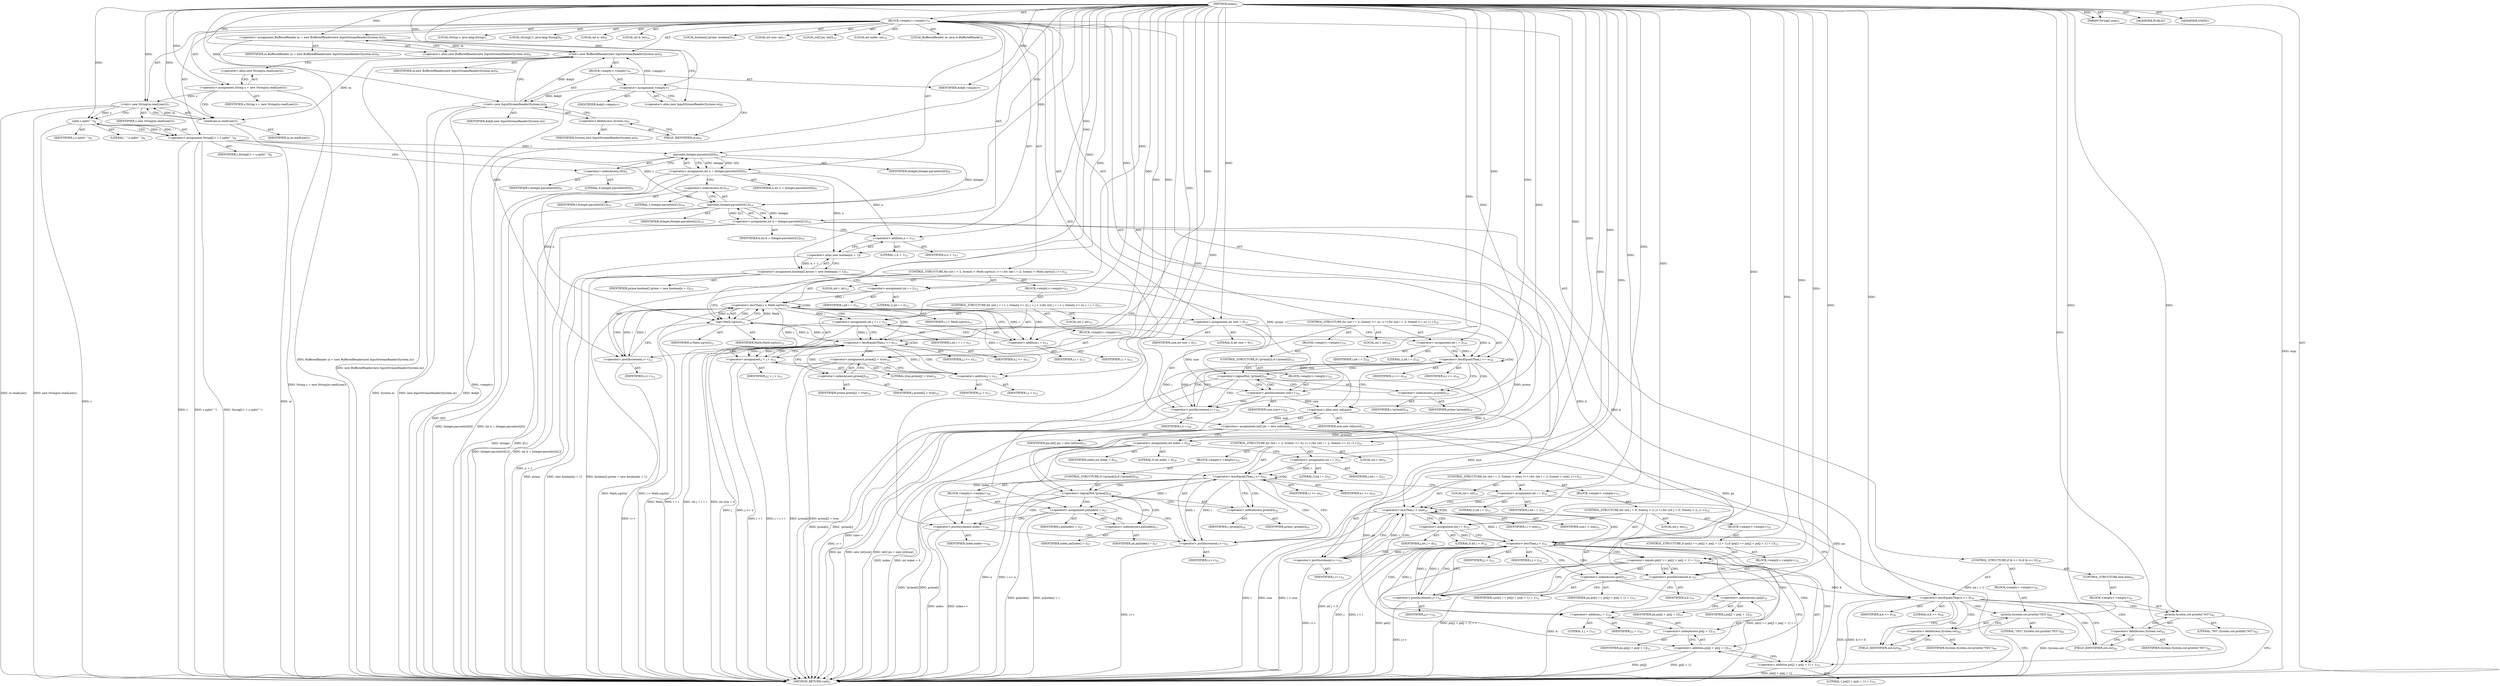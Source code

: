 digraph "main" {  
"21" [label = <(METHOD,main)<SUB>5</SUB>> ]
"22" [label = <(PARAM,String[] args)<SUB>5</SUB>> ]
"23" [label = <(BLOCK,&lt;empty&gt;,&lt;empty&gt;)<SUB>5</SUB>> ]
"4" [label = <(LOCAL,BufferedReader in: java.io.BufferedReader)<SUB>6</SUB>> ]
"24" [label = <(&lt;operator&gt;.assignment,BufferedReader in = new BufferedReader(new InputStreamReader(System.in)))<SUB>6</SUB>> ]
"25" [label = <(IDENTIFIER,in,BufferedReader in = new BufferedReader(new InputStreamReader(System.in)))<SUB>6</SUB>> ]
"26" [label = <(&lt;operator&gt;.alloc,new BufferedReader(new InputStreamReader(System.in)))<SUB>6</SUB>> ]
"27" [label = <(&lt;init&gt;,new BufferedReader(new InputStreamReader(System.in)))<SUB>6</SUB>> ]
"3" [label = <(IDENTIFIER,in,new BufferedReader(new InputStreamReader(System.in)))<SUB>6</SUB>> ]
"28" [label = <(BLOCK,&lt;empty&gt;,&lt;empty&gt;)<SUB>6</SUB>> ]
"29" [label = <(&lt;operator&gt;.assignment,&lt;empty&gt;)> ]
"30" [label = <(IDENTIFIER,$obj0,&lt;empty&gt;)> ]
"31" [label = <(&lt;operator&gt;.alloc,new InputStreamReader(System.in))<SUB>6</SUB>> ]
"32" [label = <(&lt;init&gt;,new InputStreamReader(System.in))<SUB>6</SUB>> ]
"33" [label = <(IDENTIFIER,$obj0,new InputStreamReader(System.in))> ]
"34" [label = <(&lt;operator&gt;.fieldAccess,System.in)<SUB>6</SUB>> ]
"35" [label = <(IDENTIFIER,System,new InputStreamReader(System.in))<SUB>6</SUB>> ]
"36" [label = <(FIELD_IDENTIFIER,in,in)<SUB>6</SUB>> ]
"37" [label = <(IDENTIFIER,$obj0,&lt;empty&gt;)> ]
"6" [label = <(LOCAL,String s: java.lang.String)<SUB>7</SUB>> ]
"38" [label = <(&lt;operator&gt;.assignment,String s = new String(in.readLine()))<SUB>7</SUB>> ]
"39" [label = <(IDENTIFIER,s,String s = new String(in.readLine()))<SUB>7</SUB>> ]
"40" [label = <(&lt;operator&gt;.alloc,new String(in.readLine()))<SUB>7</SUB>> ]
"41" [label = <(&lt;init&gt;,new String(in.readLine()))<SUB>7</SUB>> ]
"5" [label = <(IDENTIFIER,s,new String(in.readLine()))<SUB>7</SUB>> ]
"42" [label = <(readLine,in.readLine())<SUB>7</SUB>> ]
"43" [label = <(IDENTIFIER,in,in.readLine())<SUB>7</SUB>> ]
"44" [label = <(LOCAL,String[] t: java.lang.String[])<SUB>8</SUB>> ]
"45" [label = <(&lt;operator&gt;.assignment,String[] t = s.split(&quot; &quot;))<SUB>8</SUB>> ]
"46" [label = <(IDENTIFIER,t,String[] t = s.split(&quot; &quot;))<SUB>8</SUB>> ]
"47" [label = <(split,s.split(&quot; &quot;))<SUB>8</SUB>> ]
"48" [label = <(IDENTIFIER,s,s.split(&quot; &quot;))<SUB>8</SUB>> ]
"49" [label = <(LITERAL,&quot; &quot;,s.split(&quot; &quot;))<SUB>8</SUB>> ]
"50" [label = <(LOCAL,int n: int)<SUB>9</SUB>> ]
"51" [label = <(&lt;operator&gt;.assignment,int n = Integer.parseInt(t[0]))<SUB>9</SUB>> ]
"52" [label = <(IDENTIFIER,n,int n = Integer.parseInt(t[0]))<SUB>9</SUB>> ]
"53" [label = <(parseInt,Integer.parseInt(t[0]))<SUB>9</SUB>> ]
"54" [label = <(IDENTIFIER,Integer,Integer.parseInt(t[0]))<SUB>9</SUB>> ]
"55" [label = <(&lt;operator&gt;.indexAccess,t[0])<SUB>9</SUB>> ]
"56" [label = <(IDENTIFIER,t,Integer.parseInt(t[0]))<SUB>9</SUB>> ]
"57" [label = <(LITERAL,0,Integer.parseInt(t[0]))<SUB>9</SUB>> ]
"58" [label = <(LOCAL,int k: int)<SUB>10</SUB>> ]
"59" [label = <(&lt;operator&gt;.assignment,int k = Integer.parseInt(t[1]))<SUB>10</SUB>> ]
"60" [label = <(IDENTIFIER,k,int k = Integer.parseInt(t[1]))<SUB>10</SUB>> ]
"61" [label = <(parseInt,Integer.parseInt(t[1]))<SUB>10</SUB>> ]
"62" [label = <(IDENTIFIER,Integer,Integer.parseInt(t[1]))<SUB>10</SUB>> ]
"63" [label = <(&lt;operator&gt;.indexAccess,t[1])<SUB>10</SUB>> ]
"64" [label = <(IDENTIFIER,t,Integer.parseInt(t[1]))<SUB>10</SUB>> ]
"65" [label = <(LITERAL,1,Integer.parseInt(t[1]))<SUB>10</SUB>> ]
"66" [label = <(LOCAL,boolean[] prime: boolean[])<SUB>11</SUB>> ]
"67" [label = <(&lt;operator&gt;.assignment,boolean[] prime = new boolean[n + 1])<SUB>11</SUB>> ]
"68" [label = <(IDENTIFIER,prime,boolean[] prime = new boolean[n + 1])<SUB>11</SUB>> ]
"69" [label = <(&lt;operator&gt;.alloc,new boolean[n + 1])> ]
"70" [label = <(&lt;operator&gt;.addition,n + 1)<SUB>11</SUB>> ]
"71" [label = <(IDENTIFIER,n,n + 1)<SUB>11</SUB>> ]
"72" [label = <(LITERAL,1,n + 1)<SUB>11</SUB>> ]
"73" [label = <(CONTROL_STRUCTURE,for (int i = 2; Some(i &lt; Math.sqrt(n)); i++),for (int i = 2; Some(i &lt; Math.sqrt(n)); i++))<SUB>12</SUB>> ]
"74" [label = <(LOCAL,int i: int)<SUB>12</SUB>> ]
"75" [label = <(&lt;operator&gt;.assignment,int i = 2)<SUB>12</SUB>> ]
"76" [label = <(IDENTIFIER,i,int i = 2)<SUB>12</SUB>> ]
"77" [label = <(LITERAL,2,int i = 2)<SUB>12</SUB>> ]
"78" [label = <(&lt;operator&gt;.lessThan,i &lt; Math.sqrt(n))<SUB>12</SUB>> ]
"79" [label = <(IDENTIFIER,i,i &lt; Math.sqrt(n))<SUB>12</SUB>> ]
"80" [label = <(sqrt,Math.sqrt(n))<SUB>12</SUB>> ]
"81" [label = <(IDENTIFIER,Math,Math.sqrt(n))<SUB>12</SUB>> ]
"82" [label = <(IDENTIFIER,n,Math.sqrt(n))<SUB>12</SUB>> ]
"83" [label = <(&lt;operator&gt;.postIncrement,i++)<SUB>12</SUB>> ]
"84" [label = <(IDENTIFIER,i,i++)<SUB>12</SUB>> ]
"85" [label = <(BLOCK,&lt;empty&gt;,&lt;empty&gt;)<SUB>12</SUB>> ]
"86" [label = <(CONTROL_STRUCTURE,for (int j = i + i; Some(j &lt;= n); j = j + i),for (int j = i + i; Some(j &lt;= n); j = j + i))<SUB>13</SUB>> ]
"87" [label = <(LOCAL,int j: int)<SUB>13</SUB>> ]
"88" [label = <(&lt;operator&gt;.assignment,int j = i + i)<SUB>13</SUB>> ]
"89" [label = <(IDENTIFIER,j,int j = i + i)<SUB>13</SUB>> ]
"90" [label = <(&lt;operator&gt;.addition,i + i)<SUB>13</SUB>> ]
"91" [label = <(IDENTIFIER,i,i + i)<SUB>13</SUB>> ]
"92" [label = <(IDENTIFIER,i,i + i)<SUB>13</SUB>> ]
"93" [label = <(&lt;operator&gt;.lessEqualsThan,j &lt;= n)<SUB>13</SUB>> ]
"94" [label = <(IDENTIFIER,j,j &lt;= n)<SUB>13</SUB>> ]
"95" [label = <(IDENTIFIER,n,j &lt;= n)<SUB>13</SUB>> ]
"96" [label = <(&lt;operator&gt;.assignment,j = j + i)<SUB>13</SUB>> ]
"97" [label = <(IDENTIFIER,j,j = j + i)<SUB>13</SUB>> ]
"98" [label = <(&lt;operator&gt;.addition,j + i)<SUB>13</SUB>> ]
"99" [label = <(IDENTIFIER,j,j + i)<SUB>13</SUB>> ]
"100" [label = <(IDENTIFIER,i,j + i)<SUB>13</SUB>> ]
"101" [label = <(BLOCK,&lt;empty&gt;,&lt;empty&gt;)<SUB>13</SUB>> ]
"102" [label = <(&lt;operator&gt;.assignment,prime[j] = true)<SUB>14</SUB>> ]
"103" [label = <(&lt;operator&gt;.indexAccess,prime[j])<SUB>14</SUB>> ]
"104" [label = <(IDENTIFIER,prime,prime[j] = true)<SUB>14</SUB>> ]
"105" [label = <(IDENTIFIER,j,prime[j] = true)<SUB>14</SUB>> ]
"106" [label = <(LITERAL,true,prime[j] = true)<SUB>14</SUB>> ]
"107" [label = <(LOCAL,int size: int)<SUB>17</SUB>> ]
"108" [label = <(&lt;operator&gt;.assignment,int size = 0)<SUB>17</SUB>> ]
"109" [label = <(IDENTIFIER,size,int size = 0)<SUB>17</SUB>> ]
"110" [label = <(LITERAL,0,int size = 0)<SUB>17</SUB>> ]
"111" [label = <(CONTROL_STRUCTURE,for (int i = 2; Some(i &lt;= n); i++),for (int i = 2; Some(i &lt;= n); i++))<SUB>18</SUB>> ]
"112" [label = <(LOCAL,int i: int)<SUB>18</SUB>> ]
"113" [label = <(&lt;operator&gt;.assignment,int i = 2)<SUB>18</SUB>> ]
"114" [label = <(IDENTIFIER,i,int i = 2)<SUB>18</SUB>> ]
"115" [label = <(LITERAL,2,int i = 2)<SUB>18</SUB>> ]
"116" [label = <(&lt;operator&gt;.lessEqualsThan,i &lt;= n)<SUB>18</SUB>> ]
"117" [label = <(IDENTIFIER,i,i &lt;= n)<SUB>18</SUB>> ]
"118" [label = <(IDENTIFIER,n,i &lt;= n)<SUB>18</SUB>> ]
"119" [label = <(&lt;operator&gt;.postIncrement,i++)<SUB>18</SUB>> ]
"120" [label = <(IDENTIFIER,i,i++)<SUB>18</SUB>> ]
"121" [label = <(BLOCK,&lt;empty&gt;,&lt;empty&gt;)<SUB>18</SUB>> ]
"122" [label = <(CONTROL_STRUCTURE,if (!prime[i]),if (!prime[i]))<SUB>19</SUB>> ]
"123" [label = <(&lt;operator&gt;.logicalNot,!prime[i])<SUB>19</SUB>> ]
"124" [label = <(&lt;operator&gt;.indexAccess,prime[i])<SUB>19</SUB>> ]
"125" [label = <(IDENTIFIER,prime,!prime[i])<SUB>19</SUB>> ]
"126" [label = <(IDENTIFIER,i,!prime[i])<SUB>19</SUB>> ]
"127" [label = <(BLOCK,&lt;empty&gt;,&lt;empty&gt;)<SUB>19</SUB>> ]
"128" [label = <(&lt;operator&gt;.postIncrement,size++)<SUB>20</SUB>> ]
"129" [label = <(IDENTIFIER,size,size++)<SUB>20</SUB>> ]
"130" [label = <(LOCAL,int[] pn: int[])<SUB>23</SUB>> ]
"131" [label = <(&lt;operator&gt;.assignment,int[] pn = new int[size])<SUB>23</SUB>> ]
"132" [label = <(IDENTIFIER,pn,int[] pn = new int[size])<SUB>23</SUB>> ]
"133" [label = <(&lt;operator&gt;.alloc,new int[size])> ]
"134" [label = <(IDENTIFIER,size,new int[size])<SUB>23</SUB>> ]
"135" [label = <(LOCAL,int index: int)<SUB>24</SUB>> ]
"136" [label = <(&lt;operator&gt;.assignment,int index = 0)<SUB>24</SUB>> ]
"137" [label = <(IDENTIFIER,index,int index = 0)<SUB>24</SUB>> ]
"138" [label = <(LITERAL,0,int index = 0)<SUB>24</SUB>> ]
"139" [label = <(CONTROL_STRUCTURE,for (int i = 2; Some(i &lt;= n); i++),for (int i = 2; Some(i &lt;= n); i++))<SUB>25</SUB>> ]
"140" [label = <(LOCAL,int i: int)<SUB>25</SUB>> ]
"141" [label = <(&lt;operator&gt;.assignment,int i = 2)<SUB>25</SUB>> ]
"142" [label = <(IDENTIFIER,i,int i = 2)<SUB>25</SUB>> ]
"143" [label = <(LITERAL,2,int i = 2)<SUB>25</SUB>> ]
"144" [label = <(&lt;operator&gt;.lessEqualsThan,i &lt;= n)<SUB>25</SUB>> ]
"145" [label = <(IDENTIFIER,i,i &lt;= n)<SUB>25</SUB>> ]
"146" [label = <(IDENTIFIER,n,i &lt;= n)<SUB>25</SUB>> ]
"147" [label = <(&lt;operator&gt;.postIncrement,i++)<SUB>25</SUB>> ]
"148" [label = <(IDENTIFIER,i,i++)<SUB>25</SUB>> ]
"149" [label = <(BLOCK,&lt;empty&gt;,&lt;empty&gt;)<SUB>25</SUB>> ]
"150" [label = <(CONTROL_STRUCTURE,if (!prime[i]),if (!prime[i]))<SUB>26</SUB>> ]
"151" [label = <(&lt;operator&gt;.logicalNot,!prime[i])<SUB>26</SUB>> ]
"152" [label = <(&lt;operator&gt;.indexAccess,prime[i])<SUB>26</SUB>> ]
"153" [label = <(IDENTIFIER,prime,!prime[i])<SUB>26</SUB>> ]
"154" [label = <(IDENTIFIER,i,!prime[i])<SUB>26</SUB>> ]
"155" [label = <(BLOCK,&lt;empty&gt;,&lt;empty&gt;)<SUB>26</SUB>> ]
"156" [label = <(&lt;operator&gt;.assignment,pn[index] = i)<SUB>27</SUB>> ]
"157" [label = <(&lt;operator&gt;.indexAccess,pn[index])<SUB>27</SUB>> ]
"158" [label = <(IDENTIFIER,pn,pn[index] = i)<SUB>27</SUB>> ]
"159" [label = <(IDENTIFIER,index,pn[index] = i)<SUB>27</SUB>> ]
"160" [label = <(IDENTIFIER,i,pn[index] = i)<SUB>27</SUB>> ]
"161" [label = <(&lt;operator&gt;.postIncrement,index++)<SUB>28</SUB>> ]
"162" [label = <(IDENTIFIER,index,index++)<SUB>28</SUB>> ]
"163" [label = <(CONTROL_STRUCTURE,for (int i = 2; Some(i &lt; size); i++),for (int i = 2; Some(i &lt; size); i++))<SUB>31</SUB>> ]
"164" [label = <(LOCAL,int i: int)<SUB>31</SUB>> ]
"165" [label = <(&lt;operator&gt;.assignment,int i = 2)<SUB>31</SUB>> ]
"166" [label = <(IDENTIFIER,i,int i = 2)<SUB>31</SUB>> ]
"167" [label = <(LITERAL,2,int i = 2)<SUB>31</SUB>> ]
"168" [label = <(&lt;operator&gt;.lessThan,i &lt; size)<SUB>31</SUB>> ]
"169" [label = <(IDENTIFIER,i,i &lt; size)<SUB>31</SUB>> ]
"170" [label = <(IDENTIFIER,size,i &lt; size)<SUB>31</SUB>> ]
"171" [label = <(&lt;operator&gt;.postIncrement,i++)<SUB>31</SUB>> ]
"172" [label = <(IDENTIFIER,i,i++)<SUB>31</SUB>> ]
"173" [label = <(BLOCK,&lt;empty&gt;,&lt;empty&gt;)<SUB>31</SUB>> ]
"174" [label = <(CONTROL_STRUCTURE,for (int j = 0; Some(j &lt; i); j++),for (int j = 0; Some(j &lt; i); j++))<SUB>32</SUB>> ]
"175" [label = <(LOCAL,int j: int)<SUB>32</SUB>> ]
"176" [label = <(&lt;operator&gt;.assignment,int j = 0)<SUB>32</SUB>> ]
"177" [label = <(IDENTIFIER,j,int j = 0)<SUB>32</SUB>> ]
"178" [label = <(LITERAL,0,int j = 0)<SUB>32</SUB>> ]
"179" [label = <(&lt;operator&gt;.lessThan,j &lt; i)<SUB>32</SUB>> ]
"180" [label = <(IDENTIFIER,j,j &lt; i)<SUB>32</SUB>> ]
"181" [label = <(IDENTIFIER,i,j &lt; i)<SUB>32</SUB>> ]
"182" [label = <(&lt;operator&gt;.postIncrement,j++)<SUB>32</SUB>> ]
"183" [label = <(IDENTIFIER,j,j++)<SUB>32</SUB>> ]
"184" [label = <(BLOCK,&lt;empty&gt;,&lt;empty&gt;)<SUB>32</SUB>> ]
"185" [label = <(CONTROL_STRUCTURE,if (pn[i] == pn[j] + pn[j + 1] + 1),if (pn[i] == pn[j] + pn[j + 1] + 1))<SUB>33</SUB>> ]
"186" [label = <(&lt;operator&gt;.equals,pn[i] == pn[j] + pn[j + 1] + 1)<SUB>33</SUB>> ]
"187" [label = <(&lt;operator&gt;.indexAccess,pn[i])<SUB>33</SUB>> ]
"188" [label = <(IDENTIFIER,pn,pn[i] == pn[j] + pn[j + 1] + 1)<SUB>33</SUB>> ]
"189" [label = <(IDENTIFIER,i,pn[i] == pn[j] + pn[j + 1] + 1)<SUB>33</SUB>> ]
"190" [label = <(&lt;operator&gt;.addition,pn[j] + pn[j + 1] + 1)<SUB>33</SUB>> ]
"191" [label = <(&lt;operator&gt;.addition,pn[j] + pn[j + 1])<SUB>33</SUB>> ]
"192" [label = <(&lt;operator&gt;.indexAccess,pn[j])<SUB>33</SUB>> ]
"193" [label = <(IDENTIFIER,pn,pn[j] + pn[j + 1])<SUB>33</SUB>> ]
"194" [label = <(IDENTIFIER,j,pn[j] + pn[j + 1])<SUB>33</SUB>> ]
"195" [label = <(&lt;operator&gt;.indexAccess,pn[j + 1])<SUB>33</SUB>> ]
"196" [label = <(IDENTIFIER,pn,pn[j] + pn[j + 1])<SUB>33</SUB>> ]
"197" [label = <(&lt;operator&gt;.addition,j + 1)<SUB>33</SUB>> ]
"198" [label = <(IDENTIFIER,j,j + 1)<SUB>33</SUB>> ]
"199" [label = <(LITERAL,1,j + 1)<SUB>33</SUB>> ]
"200" [label = <(LITERAL,1,pn[j] + pn[j + 1] + 1)<SUB>33</SUB>> ]
"201" [label = <(BLOCK,&lt;empty&gt;,&lt;empty&gt;)<SUB>33</SUB>> ]
"202" [label = <(&lt;operator&gt;.postDecrement,k--)<SUB>35</SUB>> ]
"203" [label = <(IDENTIFIER,k,k--)<SUB>35</SUB>> ]
"204" [label = <(CONTROL_STRUCTURE,if (k &lt;= 0),if (k &lt;= 0))<SUB>39</SUB>> ]
"205" [label = <(&lt;operator&gt;.lessEqualsThan,k &lt;= 0)<SUB>39</SUB>> ]
"206" [label = <(IDENTIFIER,k,k &lt;= 0)<SUB>39</SUB>> ]
"207" [label = <(LITERAL,0,k &lt;= 0)<SUB>39</SUB>> ]
"208" [label = <(BLOCK,&lt;empty&gt;,&lt;empty&gt;)<SUB>39</SUB>> ]
"209" [label = <(println,System.out.println(&quot;YES&quot;))<SUB>40</SUB>> ]
"210" [label = <(&lt;operator&gt;.fieldAccess,System.out)<SUB>40</SUB>> ]
"211" [label = <(IDENTIFIER,System,System.out.println(&quot;YES&quot;))<SUB>40</SUB>> ]
"212" [label = <(FIELD_IDENTIFIER,out,out)<SUB>40</SUB>> ]
"213" [label = <(LITERAL,&quot;YES&quot;,System.out.println(&quot;YES&quot;))<SUB>40</SUB>> ]
"214" [label = <(CONTROL_STRUCTURE,else,else)<SUB>41</SUB>> ]
"215" [label = <(BLOCK,&lt;empty&gt;,&lt;empty&gt;)<SUB>41</SUB>> ]
"216" [label = <(println,System.out.println(&quot;NO&quot;))<SUB>42</SUB>> ]
"217" [label = <(&lt;operator&gt;.fieldAccess,System.out)<SUB>42</SUB>> ]
"218" [label = <(IDENTIFIER,System,System.out.println(&quot;NO&quot;))<SUB>42</SUB>> ]
"219" [label = <(FIELD_IDENTIFIER,out,out)<SUB>42</SUB>> ]
"220" [label = <(LITERAL,&quot;NO&quot;,System.out.println(&quot;NO&quot;))<SUB>42</SUB>> ]
"221" [label = <(MODIFIER,PUBLIC)> ]
"222" [label = <(MODIFIER,STATIC)> ]
"223" [label = <(METHOD_RETURN,void)<SUB>5</SUB>> ]
  "21" -> "22"  [ label = "AST: "] 
  "21" -> "23"  [ label = "AST: "] 
  "21" -> "221"  [ label = "AST: "] 
  "21" -> "222"  [ label = "AST: "] 
  "21" -> "223"  [ label = "AST: "] 
  "23" -> "4"  [ label = "AST: "] 
  "23" -> "24"  [ label = "AST: "] 
  "23" -> "27"  [ label = "AST: "] 
  "23" -> "6"  [ label = "AST: "] 
  "23" -> "38"  [ label = "AST: "] 
  "23" -> "41"  [ label = "AST: "] 
  "23" -> "44"  [ label = "AST: "] 
  "23" -> "45"  [ label = "AST: "] 
  "23" -> "50"  [ label = "AST: "] 
  "23" -> "51"  [ label = "AST: "] 
  "23" -> "58"  [ label = "AST: "] 
  "23" -> "59"  [ label = "AST: "] 
  "23" -> "66"  [ label = "AST: "] 
  "23" -> "67"  [ label = "AST: "] 
  "23" -> "73"  [ label = "AST: "] 
  "23" -> "107"  [ label = "AST: "] 
  "23" -> "108"  [ label = "AST: "] 
  "23" -> "111"  [ label = "AST: "] 
  "23" -> "130"  [ label = "AST: "] 
  "23" -> "131"  [ label = "AST: "] 
  "23" -> "135"  [ label = "AST: "] 
  "23" -> "136"  [ label = "AST: "] 
  "23" -> "139"  [ label = "AST: "] 
  "23" -> "163"  [ label = "AST: "] 
  "23" -> "204"  [ label = "AST: "] 
  "24" -> "25"  [ label = "AST: "] 
  "24" -> "26"  [ label = "AST: "] 
  "27" -> "3"  [ label = "AST: "] 
  "27" -> "28"  [ label = "AST: "] 
  "28" -> "29"  [ label = "AST: "] 
  "28" -> "32"  [ label = "AST: "] 
  "28" -> "37"  [ label = "AST: "] 
  "29" -> "30"  [ label = "AST: "] 
  "29" -> "31"  [ label = "AST: "] 
  "32" -> "33"  [ label = "AST: "] 
  "32" -> "34"  [ label = "AST: "] 
  "34" -> "35"  [ label = "AST: "] 
  "34" -> "36"  [ label = "AST: "] 
  "38" -> "39"  [ label = "AST: "] 
  "38" -> "40"  [ label = "AST: "] 
  "41" -> "5"  [ label = "AST: "] 
  "41" -> "42"  [ label = "AST: "] 
  "42" -> "43"  [ label = "AST: "] 
  "45" -> "46"  [ label = "AST: "] 
  "45" -> "47"  [ label = "AST: "] 
  "47" -> "48"  [ label = "AST: "] 
  "47" -> "49"  [ label = "AST: "] 
  "51" -> "52"  [ label = "AST: "] 
  "51" -> "53"  [ label = "AST: "] 
  "53" -> "54"  [ label = "AST: "] 
  "53" -> "55"  [ label = "AST: "] 
  "55" -> "56"  [ label = "AST: "] 
  "55" -> "57"  [ label = "AST: "] 
  "59" -> "60"  [ label = "AST: "] 
  "59" -> "61"  [ label = "AST: "] 
  "61" -> "62"  [ label = "AST: "] 
  "61" -> "63"  [ label = "AST: "] 
  "63" -> "64"  [ label = "AST: "] 
  "63" -> "65"  [ label = "AST: "] 
  "67" -> "68"  [ label = "AST: "] 
  "67" -> "69"  [ label = "AST: "] 
  "69" -> "70"  [ label = "AST: "] 
  "70" -> "71"  [ label = "AST: "] 
  "70" -> "72"  [ label = "AST: "] 
  "73" -> "74"  [ label = "AST: "] 
  "73" -> "75"  [ label = "AST: "] 
  "73" -> "78"  [ label = "AST: "] 
  "73" -> "83"  [ label = "AST: "] 
  "73" -> "85"  [ label = "AST: "] 
  "75" -> "76"  [ label = "AST: "] 
  "75" -> "77"  [ label = "AST: "] 
  "78" -> "79"  [ label = "AST: "] 
  "78" -> "80"  [ label = "AST: "] 
  "80" -> "81"  [ label = "AST: "] 
  "80" -> "82"  [ label = "AST: "] 
  "83" -> "84"  [ label = "AST: "] 
  "85" -> "86"  [ label = "AST: "] 
  "86" -> "87"  [ label = "AST: "] 
  "86" -> "88"  [ label = "AST: "] 
  "86" -> "93"  [ label = "AST: "] 
  "86" -> "96"  [ label = "AST: "] 
  "86" -> "101"  [ label = "AST: "] 
  "88" -> "89"  [ label = "AST: "] 
  "88" -> "90"  [ label = "AST: "] 
  "90" -> "91"  [ label = "AST: "] 
  "90" -> "92"  [ label = "AST: "] 
  "93" -> "94"  [ label = "AST: "] 
  "93" -> "95"  [ label = "AST: "] 
  "96" -> "97"  [ label = "AST: "] 
  "96" -> "98"  [ label = "AST: "] 
  "98" -> "99"  [ label = "AST: "] 
  "98" -> "100"  [ label = "AST: "] 
  "101" -> "102"  [ label = "AST: "] 
  "102" -> "103"  [ label = "AST: "] 
  "102" -> "106"  [ label = "AST: "] 
  "103" -> "104"  [ label = "AST: "] 
  "103" -> "105"  [ label = "AST: "] 
  "108" -> "109"  [ label = "AST: "] 
  "108" -> "110"  [ label = "AST: "] 
  "111" -> "112"  [ label = "AST: "] 
  "111" -> "113"  [ label = "AST: "] 
  "111" -> "116"  [ label = "AST: "] 
  "111" -> "119"  [ label = "AST: "] 
  "111" -> "121"  [ label = "AST: "] 
  "113" -> "114"  [ label = "AST: "] 
  "113" -> "115"  [ label = "AST: "] 
  "116" -> "117"  [ label = "AST: "] 
  "116" -> "118"  [ label = "AST: "] 
  "119" -> "120"  [ label = "AST: "] 
  "121" -> "122"  [ label = "AST: "] 
  "122" -> "123"  [ label = "AST: "] 
  "122" -> "127"  [ label = "AST: "] 
  "123" -> "124"  [ label = "AST: "] 
  "124" -> "125"  [ label = "AST: "] 
  "124" -> "126"  [ label = "AST: "] 
  "127" -> "128"  [ label = "AST: "] 
  "128" -> "129"  [ label = "AST: "] 
  "131" -> "132"  [ label = "AST: "] 
  "131" -> "133"  [ label = "AST: "] 
  "133" -> "134"  [ label = "AST: "] 
  "136" -> "137"  [ label = "AST: "] 
  "136" -> "138"  [ label = "AST: "] 
  "139" -> "140"  [ label = "AST: "] 
  "139" -> "141"  [ label = "AST: "] 
  "139" -> "144"  [ label = "AST: "] 
  "139" -> "147"  [ label = "AST: "] 
  "139" -> "149"  [ label = "AST: "] 
  "141" -> "142"  [ label = "AST: "] 
  "141" -> "143"  [ label = "AST: "] 
  "144" -> "145"  [ label = "AST: "] 
  "144" -> "146"  [ label = "AST: "] 
  "147" -> "148"  [ label = "AST: "] 
  "149" -> "150"  [ label = "AST: "] 
  "150" -> "151"  [ label = "AST: "] 
  "150" -> "155"  [ label = "AST: "] 
  "151" -> "152"  [ label = "AST: "] 
  "152" -> "153"  [ label = "AST: "] 
  "152" -> "154"  [ label = "AST: "] 
  "155" -> "156"  [ label = "AST: "] 
  "155" -> "161"  [ label = "AST: "] 
  "156" -> "157"  [ label = "AST: "] 
  "156" -> "160"  [ label = "AST: "] 
  "157" -> "158"  [ label = "AST: "] 
  "157" -> "159"  [ label = "AST: "] 
  "161" -> "162"  [ label = "AST: "] 
  "163" -> "164"  [ label = "AST: "] 
  "163" -> "165"  [ label = "AST: "] 
  "163" -> "168"  [ label = "AST: "] 
  "163" -> "171"  [ label = "AST: "] 
  "163" -> "173"  [ label = "AST: "] 
  "165" -> "166"  [ label = "AST: "] 
  "165" -> "167"  [ label = "AST: "] 
  "168" -> "169"  [ label = "AST: "] 
  "168" -> "170"  [ label = "AST: "] 
  "171" -> "172"  [ label = "AST: "] 
  "173" -> "174"  [ label = "AST: "] 
  "174" -> "175"  [ label = "AST: "] 
  "174" -> "176"  [ label = "AST: "] 
  "174" -> "179"  [ label = "AST: "] 
  "174" -> "182"  [ label = "AST: "] 
  "174" -> "184"  [ label = "AST: "] 
  "176" -> "177"  [ label = "AST: "] 
  "176" -> "178"  [ label = "AST: "] 
  "179" -> "180"  [ label = "AST: "] 
  "179" -> "181"  [ label = "AST: "] 
  "182" -> "183"  [ label = "AST: "] 
  "184" -> "185"  [ label = "AST: "] 
  "185" -> "186"  [ label = "AST: "] 
  "185" -> "201"  [ label = "AST: "] 
  "186" -> "187"  [ label = "AST: "] 
  "186" -> "190"  [ label = "AST: "] 
  "187" -> "188"  [ label = "AST: "] 
  "187" -> "189"  [ label = "AST: "] 
  "190" -> "191"  [ label = "AST: "] 
  "190" -> "200"  [ label = "AST: "] 
  "191" -> "192"  [ label = "AST: "] 
  "191" -> "195"  [ label = "AST: "] 
  "192" -> "193"  [ label = "AST: "] 
  "192" -> "194"  [ label = "AST: "] 
  "195" -> "196"  [ label = "AST: "] 
  "195" -> "197"  [ label = "AST: "] 
  "197" -> "198"  [ label = "AST: "] 
  "197" -> "199"  [ label = "AST: "] 
  "201" -> "202"  [ label = "AST: "] 
  "202" -> "203"  [ label = "AST: "] 
  "204" -> "205"  [ label = "AST: "] 
  "204" -> "208"  [ label = "AST: "] 
  "204" -> "214"  [ label = "AST: "] 
  "205" -> "206"  [ label = "AST: "] 
  "205" -> "207"  [ label = "AST: "] 
  "208" -> "209"  [ label = "AST: "] 
  "209" -> "210"  [ label = "AST: "] 
  "209" -> "213"  [ label = "AST: "] 
  "210" -> "211"  [ label = "AST: "] 
  "210" -> "212"  [ label = "AST: "] 
  "214" -> "215"  [ label = "AST: "] 
  "215" -> "216"  [ label = "AST: "] 
  "216" -> "217"  [ label = "AST: "] 
  "216" -> "220"  [ label = "AST: "] 
  "217" -> "218"  [ label = "AST: "] 
  "217" -> "219"  [ label = "AST: "] 
  "24" -> "31"  [ label = "CFG: "] 
  "27" -> "40"  [ label = "CFG: "] 
  "38" -> "42"  [ label = "CFG: "] 
  "41" -> "47"  [ label = "CFG: "] 
  "45" -> "55"  [ label = "CFG: "] 
  "51" -> "63"  [ label = "CFG: "] 
  "59" -> "70"  [ label = "CFG: "] 
  "67" -> "75"  [ label = "CFG: "] 
  "108" -> "113"  [ label = "CFG: "] 
  "131" -> "136"  [ label = "CFG: "] 
  "136" -> "141"  [ label = "CFG: "] 
  "26" -> "24"  [ label = "CFG: "] 
  "40" -> "38"  [ label = "CFG: "] 
  "42" -> "41"  [ label = "CFG: "] 
  "47" -> "45"  [ label = "CFG: "] 
  "53" -> "51"  [ label = "CFG: "] 
  "61" -> "59"  [ label = "CFG: "] 
  "69" -> "67"  [ label = "CFG: "] 
  "75" -> "80"  [ label = "CFG: "] 
  "78" -> "90"  [ label = "CFG: "] 
  "78" -> "108"  [ label = "CFG: "] 
  "83" -> "80"  [ label = "CFG: "] 
  "113" -> "116"  [ label = "CFG: "] 
  "116" -> "124"  [ label = "CFG: "] 
  "116" -> "133"  [ label = "CFG: "] 
  "119" -> "116"  [ label = "CFG: "] 
  "133" -> "131"  [ label = "CFG: "] 
  "141" -> "144"  [ label = "CFG: "] 
  "144" -> "152"  [ label = "CFG: "] 
  "144" -> "165"  [ label = "CFG: "] 
  "147" -> "144"  [ label = "CFG: "] 
  "165" -> "168"  [ label = "CFG: "] 
  "168" -> "176"  [ label = "CFG: "] 
  "168" -> "205"  [ label = "CFG: "] 
  "171" -> "168"  [ label = "CFG: "] 
  "205" -> "212"  [ label = "CFG: "] 
  "205" -> "219"  [ label = "CFG: "] 
  "29" -> "36"  [ label = "CFG: "] 
  "32" -> "27"  [ label = "CFG: "] 
  "55" -> "53"  [ label = "CFG: "] 
  "63" -> "61"  [ label = "CFG: "] 
  "70" -> "69"  [ label = "CFG: "] 
  "80" -> "78"  [ label = "CFG: "] 
  "209" -> "223"  [ label = "CFG: "] 
  "31" -> "29"  [ label = "CFG: "] 
  "34" -> "32"  [ label = "CFG: "] 
  "88" -> "93"  [ label = "CFG: "] 
  "93" -> "103"  [ label = "CFG: "] 
  "93" -> "83"  [ label = "CFG: "] 
  "96" -> "93"  [ label = "CFG: "] 
  "123" -> "128"  [ label = "CFG: "] 
  "123" -> "119"  [ label = "CFG: "] 
  "151" -> "157"  [ label = "CFG: "] 
  "151" -> "147"  [ label = "CFG: "] 
  "176" -> "179"  [ label = "CFG: "] 
  "179" -> "187"  [ label = "CFG: "] 
  "179" -> "171"  [ label = "CFG: "] 
  "182" -> "179"  [ label = "CFG: "] 
  "210" -> "209"  [ label = "CFG: "] 
  "216" -> "223"  [ label = "CFG: "] 
  "36" -> "34"  [ label = "CFG: "] 
  "90" -> "88"  [ label = "CFG: "] 
  "98" -> "96"  [ label = "CFG: "] 
  "102" -> "98"  [ label = "CFG: "] 
  "124" -> "123"  [ label = "CFG: "] 
  "128" -> "119"  [ label = "CFG: "] 
  "152" -> "151"  [ label = "CFG: "] 
  "156" -> "161"  [ label = "CFG: "] 
  "161" -> "147"  [ label = "CFG: "] 
  "212" -> "210"  [ label = "CFG: "] 
  "217" -> "216"  [ label = "CFG: "] 
  "103" -> "102"  [ label = "CFG: "] 
  "157" -> "156"  [ label = "CFG: "] 
  "186" -> "202"  [ label = "CFG: "] 
  "186" -> "182"  [ label = "CFG: "] 
  "219" -> "217"  [ label = "CFG: "] 
  "187" -> "192"  [ label = "CFG: "] 
  "190" -> "186"  [ label = "CFG: "] 
  "202" -> "182"  [ label = "CFG: "] 
  "191" -> "190"  [ label = "CFG: "] 
  "192" -> "197"  [ label = "CFG: "] 
  "195" -> "191"  [ label = "CFG: "] 
  "197" -> "195"  [ label = "CFG: "] 
  "21" -> "26"  [ label = "CFG: "] 
  "22" -> "223"  [ label = "DDG: args"] 
  "24" -> "223"  [ label = "DDG: BufferedReader in = new BufferedReader(new InputStreamReader(System.in))"] 
  "29" -> "223"  [ label = "DDG: &lt;empty&gt;"] 
  "32" -> "223"  [ label = "DDG: $obj0"] 
  "32" -> "223"  [ label = "DDG: System.in"] 
  "32" -> "223"  [ label = "DDG: new InputStreamReader(System.in)"] 
  "27" -> "223"  [ label = "DDG: new BufferedReader(new InputStreamReader(System.in))"] 
  "38" -> "223"  [ label = "DDG: String s = new String(in.readLine())"] 
  "42" -> "223"  [ label = "DDG: in"] 
  "41" -> "223"  [ label = "DDG: in.readLine()"] 
  "41" -> "223"  [ label = "DDG: new String(in.readLine())"] 
  "45" -> "223"  [ label = "DDG: t"] 
  "47" -> "223"  [ label = "DDG: s"] 
  "45" -> "223"  [ label = "DDG: s.split(&quot; &quot;)"] 
  "45" -> "223"  [ label = "DDG: String[] t = s.split(&quot; &quot;)"] 
  "53" -> "223"  [ label = "DDG: t[0]"] 
  "51" -> "223"  [ label = "DDG: Integer.parseInt(t[0])"] 
  "51" -> "223"  [ label = "DDG: int n = Integer.parseInt(t[0])"] 
  "61" -> "223"  [ label = "DDG: Integer"] 
  "61" -> "223"  [ label = "DDG: t[1]"] 
  "59" -> "223"  [ label = "DDG: Integer.parseInt(t[1])"] 
  "59" -> "223"  [ label = "DDG: int k = Integer.parseInt(t[1])"] 
  "67" -> "223"  [ label = "DDG: prime"] 
  "69" -> "223"  [ label = "DDG: n + 1"] 
  "67" -> "223"  [ label = "DDG: new boolean[n + 1]"] 
  "67" -> "223"  [ label = "DDG: boolean[] prime = new boolean[n + 1]"] 
  "78" -> "223"  [ label = "DDG: Math.sqrt(n)"] 
  "78" -> "223"  [ label = "DDG: i &lt; Math.sqrt(n)"] 
  "108" -> "223"  [ label = "DDG: int size = 0"] 
  "131" -> "223"  [ label = "DDG: pn"] 
  "131" -> "223"  [ label = "DDG: new int[size]"] 
  "131" -> "223"  [ label = "DDG: int[] pn = new int[size]"] 
  "136" -> "223"  [ label = "DDG: index"] 
  "136" -> "223"  [ label = "DDG: int index = 0"] 
  "144" -> "223"  [ label = "DDG: n"] 
  "144" -> "223"  [ label = "DDG: i &lt;= n"] 
  "165" -> "223"  [ label = "DDG: int i = 2"] 
  "168" -> "223"  [ label = "DDG: i"] 
  "168" -> "223"  [ label = "DDG: size"] 
  "168" -> "223"  [ label = "DDG: i &lt; size"] 
  "205" -> "223"  [ label = "DDG: k"] 
  "205" -> "223"  [ label = "DDG: k &lt;= 0"] 
  "209" -> "223"  [ label = "DDG: System.out"] 
  "176" -> "223"  [ label = "DDG: int j = 0"] 
  "179" -> "223"  [ label = "DDG: j"] 
  "179" -> "223"  [ label = "DDG: j &lt; i"] 
  "171" -> "223"  [ label = "DDG: i++"] 
  "186" -> "223"  [ label = "DDG: pn[i]"] 
  "191" -> "223"  [ label = "DDG: pn[j]"] 
  "191" -> "223"  [ label = "DDG: pn[j + 1]"] 
  "190" -> "223"  [ label = "DDG: pn[j] + pn[j + 1]"] 
  "186" -> "223"  [ label = "DDG: pn[j] + pn[j + 1] + 1"] 
  "186" -> "223"  [ label = "DDG: pn[i] == pn[j] + pn[j + 1] + 1"] 
  "202" -> "223"  [ label = "DDG: k--"] 
  "182" -> "223"  [ label = "DDG: j++"] 
  "151" -> "223"  [ label = "DDG: prime[i]"] 
  "151" -> "223"  [ label = "DDG: !prime[i]"] 
  "156" -> "223"  [ label = "DDG: pn[index]"] 
  "156" -> "223"  [ label = "DDG: pn[index] = i"] 
  "161" -> "223"  [ label = "DDG: index"] 
  "161" -> "223"  [ label = "DDG: index++"] 
  "147" -> "223"  [ label = "DDG: i++"] 
  "123" -> "223"  [ label = "DDG: prime[i]"] 
  "123" -> "223"  [ label = "DDG: !prime[i]"] 
  "128" -> "223"  [ label = "DDG: size++"] 
  "119" -> "223"  [ label = "DDG: i++"] 
  "88" -> "223"  [ label = "DDG: i + i"] 
  "88" -> "223"  [ label = "DDG: int j = i + i"] 
  "93" -> "223"  [ label = "DDG: j"] 
  "93" -> "223"  [ label = "DDG: j &lt;= n"] 
  "83" -> "223"  [ label = "DDG: i++"] 
  "102" -> "223"  [ label = "DDG: prime[j]"] 
  "102" -> "223"  [ label = "DDG: prime[j] = true"] 
  "96" -> "223"  [ label = "DDG: j + i"] 
  "96" -> "223"  [ label = "DDG: j = j + i"] 
  "80" -> "223"  [ label = "DDG: Math"] 
  "21" -> "22"  [ label = "DDG: "] 
  "21" -> "24"  [ label = "DDG: "] 
  "21" -> "38"  [ label = "DDG: "] 
  "47" -> "45"  [ label = "DDG: s"] 
  "47" -> "45"  [ label = "DDG: &quot; &quot;"] 
  "53" -> "51"  [ label = "DDG: Integer"] 
  "53" -> "51"  [ label = "DDG: t[0]"] 
  "61" -> "59"  [ label = "DDG: Integer"] 
  "61" -> "59"  [ label = "DDG: t[1]"] 
  "69" -> "67"  [ label = "DDG: n + 1"] 
  "21" -> "108"  [ label = "DDG: "] 
  "133" -> "131"  [ label = "DDG: size"] 
  "21" -> "136"  [ label = "DDG: "] 
  "24" -> "27"  [ label = "DDG: in"] 
  "21" -> "27"  [ label = "DDG: "] 
  "29" -> "27"  [ label = "DDG: &lt;empty&gt;"] 
  "32" -> "27"  [ label = "DDG: $obj0"] 
  "38" -> "41"  [ label = "DDG: s"] 
  "21" -> "41"  [ label = "DDG: "] 
  "42" -> "41"  [ label = "DDG: in"] 
  "21" -> "75"  [ label = "DDG: "] 
  "21" -> "113"  [ label = "DDG: "] 
  "21" -> "141"  [ label = "DDG: "] 
  "21" -> "165"  [ label = "DDG: "] 
  "21" -> "29"  [ label = "DDG: "] 
  "21" -> "37"  [ label = "DDG: "] 
  "27" -> "42"  [ label = "DDG: in"] 
  "21" -> "42"  [ label = "DDG: "] 
  "41" -> "47"  [ label = "DDG: s"] 
  "21" -> "47"  [ label = "DDG: "] 
  "21" -> "53"  [ label = "DDG: "] 
  "45" -> "53"  [ label = "DDG: t"] 
  "53" -> "61"  [ label = "DDG: Integer"] 
  "21" -> "61"  [ label = "DDG: "] 
  "45" -> "61"  [ label = "DDG: t"] 
  "51" -> "69"  [ label = "DDG: n"] 
  "21" -> "69"  [ label = "DDG: "] 
  "75" -> "78"  [ label = "DDG: i"] 
  "83" -> "78"  [ label = "DDG: i"] 
  "21" -> "78"  [ label = "DDG: "] 
  "80" -> "78"  [ label = "DDG: Math"] 
  "80" -> "78"  [ label = "DDG: n"] 
  "21" -> "83"  [ label = "DDG: "] 
  "78" -> "83"  [ label = "DDG: i"] 
  "113" -> "116"  [ label = "DDG: i"] 
  "119" -> "116"  [ label = "DDG: i"] 
  "21" -> "116"  [ label = "DDG: "] 
  "80" -> "116"  [ label = "DDG: n"] 
  "116" -> "119"  [ label = "DDG: i"] 
  "21" -> "119"  [ label = "DDG: "] 
  "108" -> "133"  [ label = "DDG: size"] 
  "128" -> "133"  [ label = "DDG: size"] 
  "21" -> "133"  [ label = "DDG: "] 
  "141" -> "144"  [ label = "DDG: i"] 
  "147" -> "144"  [ label = "DDG: i"] 
  "21" -> "144"  [ label = "DDG: "] 
  "116" -> "144"  [ label = "DDG: n"] 
  "144" -> "147"  [ label = "DDG: i"] 
  "21" -> "147"  [ label = "DDG: "] 
  "165" -> "168"  [ label = "DDG: i"] 
  "171" -> "168"  [ label = "DDG: i"] 
  "21" -> "168"  [ label = "DDG: "] 
  "133" -> "168"  [ label = "DDG: size"] 
  "179" -> "171"  [ label = "DDG: i"] 
  "21" -> "171"  [ label = "DDG: "] 
  "59" -> "205"  [ label = "DDG: k"] 
  "202" -> "205"  [ label = "DDG: k"] 
  "21" -> "205"  [ label = "DDG: "] 
  "29" -> "32"  [ label = "DDG: $obj0"] 
  "21" -> "32"  [ label = "DDG: "] 
  "51" -> "70"  [ label = "DDG: n"] 
  "21" -> "70"  [ label = "DDG: "] 
  "21" -> "80"  [ label = "DDG: "] 
  "93" -> "80"  [ label = "DDG: n"] 
  "51" -> "80"  [ label = "DDG: n"] 
  "78" -> "88"  [ label = "DDG: i"] 
  "21" -> "88"  [ label = "DDG: "] 
  "93" -> "96"  [ label = "DDG: j"] 
  "21" -> "96"  [ label = "DDG: "] 
  "78" -> "96"  [ label = "DDG: i"] 
  "21" -> "176"  [ label = "DDG: "] 
  "21" -> "209"  [ label = "DDG: "] 
  "88" -> "93"  [ label = "DDG: j"] 
  "96" -> "93"  [ label = "DDG: j"] 
  "21" -> "93"  [ label = "DDG: "] 
  "80" -> "93"  [ label = "DDG: n"] 
  "21" -> "102"  [ label = "DDG: "] 
  "67" -> "123"  [ label = "DDG: prime"] 
  "67" -> "151"  [ label = "DDG: prime"] 
  "123" -> "151"  [ label = "DDG: prime[i]"] 
  "144" -> "156"  [ label = "DDG: i"] 
  "21" -> "156"  [ label = "DDG: "] 
  "176" -> "179"  [ label = "DDG: j"] 
  "182" -> "179"  [ label = "DDG: j"] 
  "21" -> "179"  [ label = "DDG: "] 
  "168" -> "179"  [ label = "DDG: i"] 
  "21" -> "182"  [ label = "DDG: "] 
  "179" -> "182"  [ label = "DDG: j"] 
  "21" -> "216"  [ label = "DDG: "] 
  "78" -> "90"  [ label = "DDG: i"] 
  "21" -> "90"  [ label = "DDG: "] 
  "93" -> "98"  [ label = "DDG: j"] 
  "21" -> "98"  [ label = "DDG: "] 
  "78" -> "98"  [ label = "DDG: i"] 
  "108" -> "128"  [ label = "DDG: size"] 
  "21" -> "128"  [ label = "DDG: "] 
  "136" -> "161"  [ label = "DDG: index"] 
  "21" -> "161"  [ label = "DDG: "] 
  "131" -> "186"  [ label = "DDG: pn"] 
  "21" -> "186"  [ label = "DDG: "] 
  "131" -> "190"  [ label = "DDG: pn"] 
  "21" -> "190"  [ label = "DDG: "] 
  "59" -> "202"  [ label = "DDG: k"] 
  "21" -> "202"  [ label = "DDG: "] 
  "131" -> "191"  [ label = "DDG: pn"] 
  "179" -> "197"  [ label = "DDG: j"] 
  "21" -> "197"  [ label = "DDG: "] 
  "78" -> "93"  [ label = "CDG: "] 
  "78" -> "90"  [ label = "CDG: "] 
  "78" -> "80"  [ label = "CDG: "] 
  "78" -> "83"  [ label = "CDG: "] 
  "78" -> "88"  [ label = "CDG: "] 
  "78" -> "78"  [ label = "CDG: "] 
  "116" -> "116"  [ label = "CDG: "] 
  "116" -> "119"  [ label = "CDG: "] 
  "116" -> "123"  [ label = "CDG: "] 
  "116" -> "124"  [ label = "CDG: "] 
  "144" -> "151"  [ label = "CDG: "] 
  "144" -> "144"  [ label = "CDG: "] 
  "144" -> "152"  [ label = "CDG: "] 
  "144" -> "147"  [ label = "CDG: "] 
  "168" -> "179"  [ label = "CDG: "] 
  "168" -> "168"  [ label = "CDG: "] 
  "168" -> "176"  [ label = "CDG: "] 
  "168" -> "171"  [ label = "CDG: "] 
  "205" -> "209"  [ label = "CDG: "] 
  "205" -> "210"  [ label = "CDG: "] 
  "205" -> "217"  [ label = "CDG: "] 
  "205" -> "212"  [ label = "CDG: "] 
  "205" -> "216"  [ label = "CDG: "] 
  "205" -> "219"  [ label = "CDG: "] 
  "93" -> "96"  [ label = "CDG: "] 
  "93" -> "98"  [ label = "CDG: "] 
  "93" -> "102"  [ label = "CDG: "] 
  "93" -> "103"  [ label = "CDG: "] 
  "93" -> "93"  [ label = "CDG: "] 
  "123" -> "128"  [ label = "CDG: "] 
  "151" -> "161"  [ label = "CDG: "] 
  "151" -> "157"  [ label = "CDG: "] 
  "151" -> "156"  [ label = "CDG: "] 
  "179" -> "192"  [ label = "CDG: "] 
  "179" -> "179"  [ label = "CDG: "] 
  "179" -> "197"  [ label = "CDG: "] 
  "179" -> "191"  [ label = "CDG: "] 
  "179" -> "195"  [ label = "CDG: "] 
  "179" -> "187"  [ label = "CDG: "] 
  "179" -> "190"  [ label = "CDG: "] 
  "179" -> "182"  [ label = "CDG: "] 
  "179" -> "186"  [ label = "CDG: "] 
  "186" -> "202"  [ label = "CDG: "] 
}
